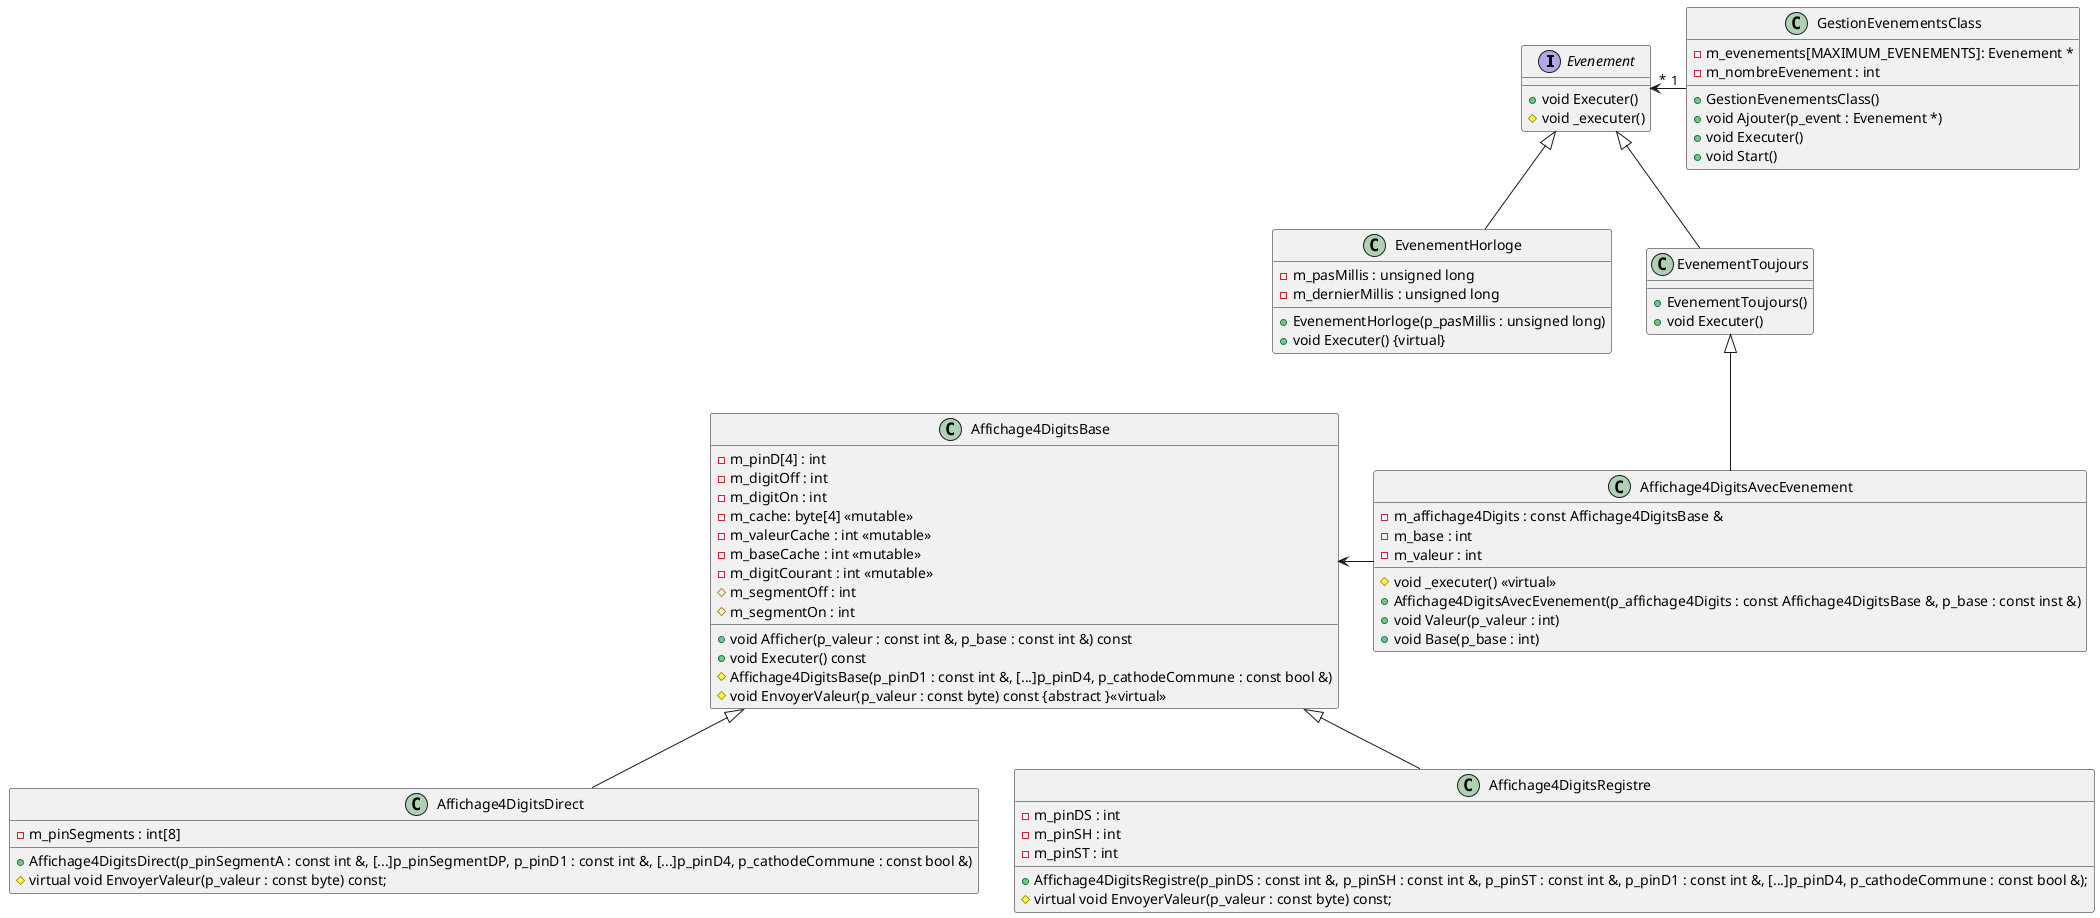 @startuml


interface Evenement {
    + void Executer()
    # void _executer()
}

class EvenementHorloge {
    - m_pasMillis : unsigned long
    - m_dernierMillis : unsigned long

    + EvenementHorloge(p_pasMillis : unsigned long)
    + void Executer() {virtual}
}

class EvenementToujours {
    + EvenementToujours()
    + void Executer()
}

class GestionEvenementsClass {
    + GestionEvenementsClass()
    + void Ajouter(p_event : Evenement *)
    + void Executer()
    + void Start()
    
    - m_evenements[MAXIMUM_EVENEMENTS]: Evenement *
    - m_nombreEvenement : int
}

class Affichage4DigitsAvecEvenement
{
    - m_affichage4Digits : const Affichage4DigitsBase &
    - m_base : int
    - m_valeur : int
    # void _executer() <<virtual>>
    + Affichage4DigitsAvecEvenement(p_affichage4Digits : const Affichage4DigitsBase &, p_base : const inst &)
    + void Valeur(p_valeur : int)
    + void Base(p_base : int)
}

Evenement <|-- EvenementHorloge
Evenement <|-- EvenementToujours
EvenementToujours <|-- Affichage4DigitsAvecEvenement


GestionEvenementsClass "1" -left-> "*" Evenement 

class Affichage4DigitsBase
{
    - m_pinD[4] : int
    - m_digitOff : int
    - m_digitOn : int
    - m_cache: byte[4] <<mutable>>
    - m_valeurCache : int <<mutable>>
    - m_baseCache : int <<mutable>>
    - m_digitCourant : int <<mutable>>
    # m_segmentOff : int 
    # m_segmentOn : int 

    + void Afficher(p_valeur : const int &, p_base : const int &) const
    + void Executer() const
    # Affichage4DigitsBase(p_pinD1 : const int &, [...]p_pinD4, p_cathodeCommune : const bool &)
    # void EnvoyerValeur(p_valeur : const byte) const {abstract }<<virtual>>
}

class Affichage4DigitsDirect
{
  - m_pinSegments : int[8]

  + Affichage4DigitsDirect(p_pinSegmentA : const int &, [...]p_pinSegmentDP, p_pinD1 : const int &, [...]p_pinD4, p_cathodeCommune : const bool &)
  # virtual void EnvoyerValeur(p_valeur : const byte) const;

}

class Affichage4DigitsRegistre 
{
    - m_pinDS : int
    - m_pinSH : int
    - m_pinST : int

    + Affichage4DigitsRegistre(p_pinDS : const int &, p_pinSH : const int &, p_pinST : const int &, p_pinD1 : const int &, [...]p_pinD4, p_cathodeCommune : const bool &);
    # virtual void EnvoyerValeur(p_valeur : const byte) const;
}

Affichage4DigitsBase <|-- Affichage4DigitsDirect
Affichage4DigitsBase <|-- Affichage4DigitsRegistre


Affichage4DigitsAvecEvenement -left-> Affichage4DigitsBase
@enduml